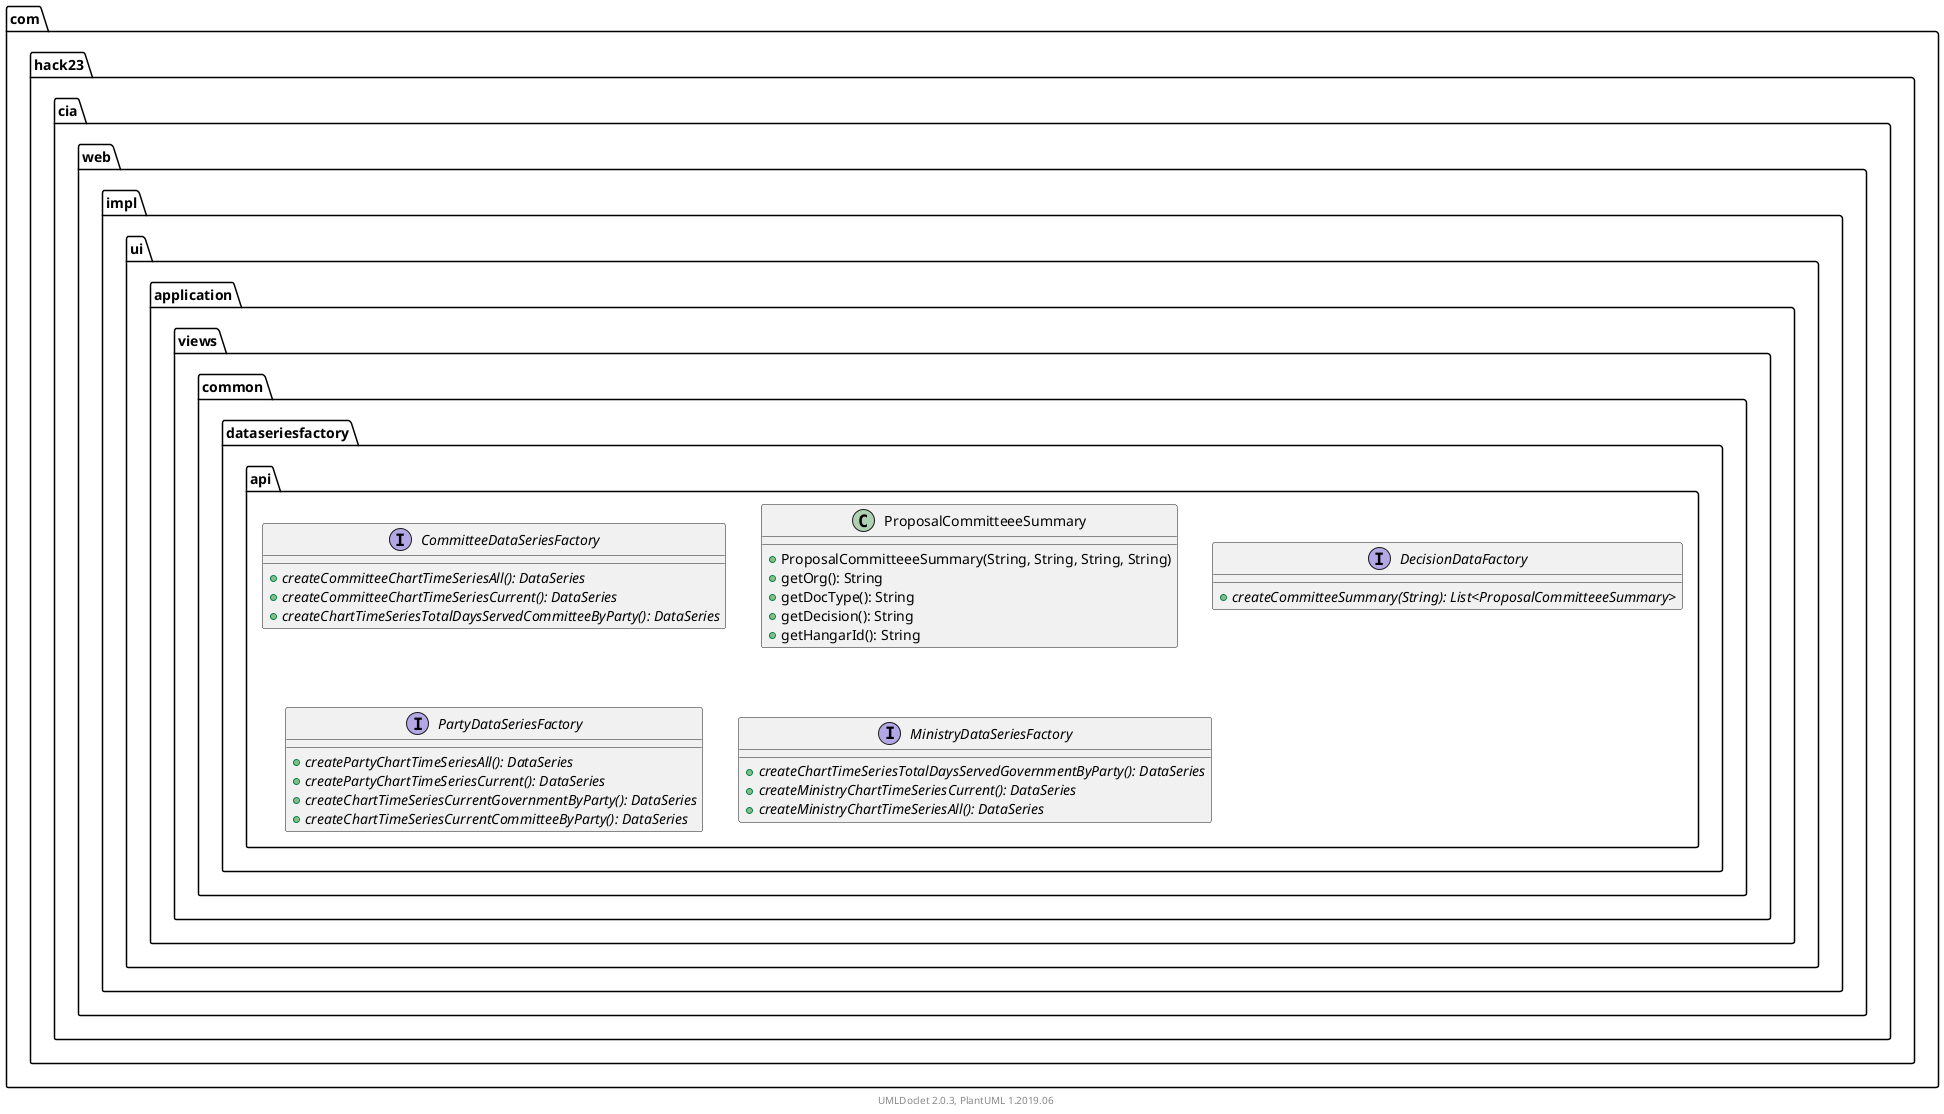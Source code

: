@startuml
    namespace com.hack23.cia.web.impl.ui.application.views.common.dataseriesfactory.api {

        interface CommitteeDataSeriesFactory [[CommitteeDataSeriesFactory.html]] {
            {abstract} +createCommitteeChartTimeSeriesAll(): DataSeries
            {abstract} +createCommitteeChartTimeSeriesCurrent(): DataSeries
            {abstract} +createChartTimeSeriesTotalDaysServedCommitteeByParty(): DataSeries
        }

        class ProposalCommitteeeSummary [[ProposalCommitteeeSummary.html]] {
            +ProposalCommitteeeSummary(String, String, String, String)
            +getOrg(): String
            +getDocType(): String
            +getDecision(): String
            +getHangarId(): String
        }

        interface DecisionDataFactory [[DecisionDataFactory.html]] {
            {abstract} +createCommitteeSummary(String): List<ProposalCommitteeeSummary>
        }

        interface PartyDataSeriesFactory [[PartyDataSeriesFactory.html]] {
            {abstract} +createPartyChartTimeSeriesAll(): DataSeries
            {abstract} +createPartyChartTimeSeriesCurrent(): DataSeries
            {abstract} +createChartTimeSeriesCurrentGovernmentByParty(): DataSeries
            {abstract} +createChartTimeSeriesCurrentCommitteeByParty(): DataSeries
        }

        interface MinistryDataSeriesFactory [[MinistryDataSeriesFactory.html]] {
            {abstract} +createChartTimeSeriesTotalDaysServedGovernmentByParty(): DataSeries
            {abstract} +createMinistryChartTimeSeriesCurrent(): DataSeries
            {abstract} +createMinistryChartTimeSeriesAll(): DataSeries
        }

    }

    center footer UMLDoclet 2.0.3, PlantUML 1.2019.06
@enduml
